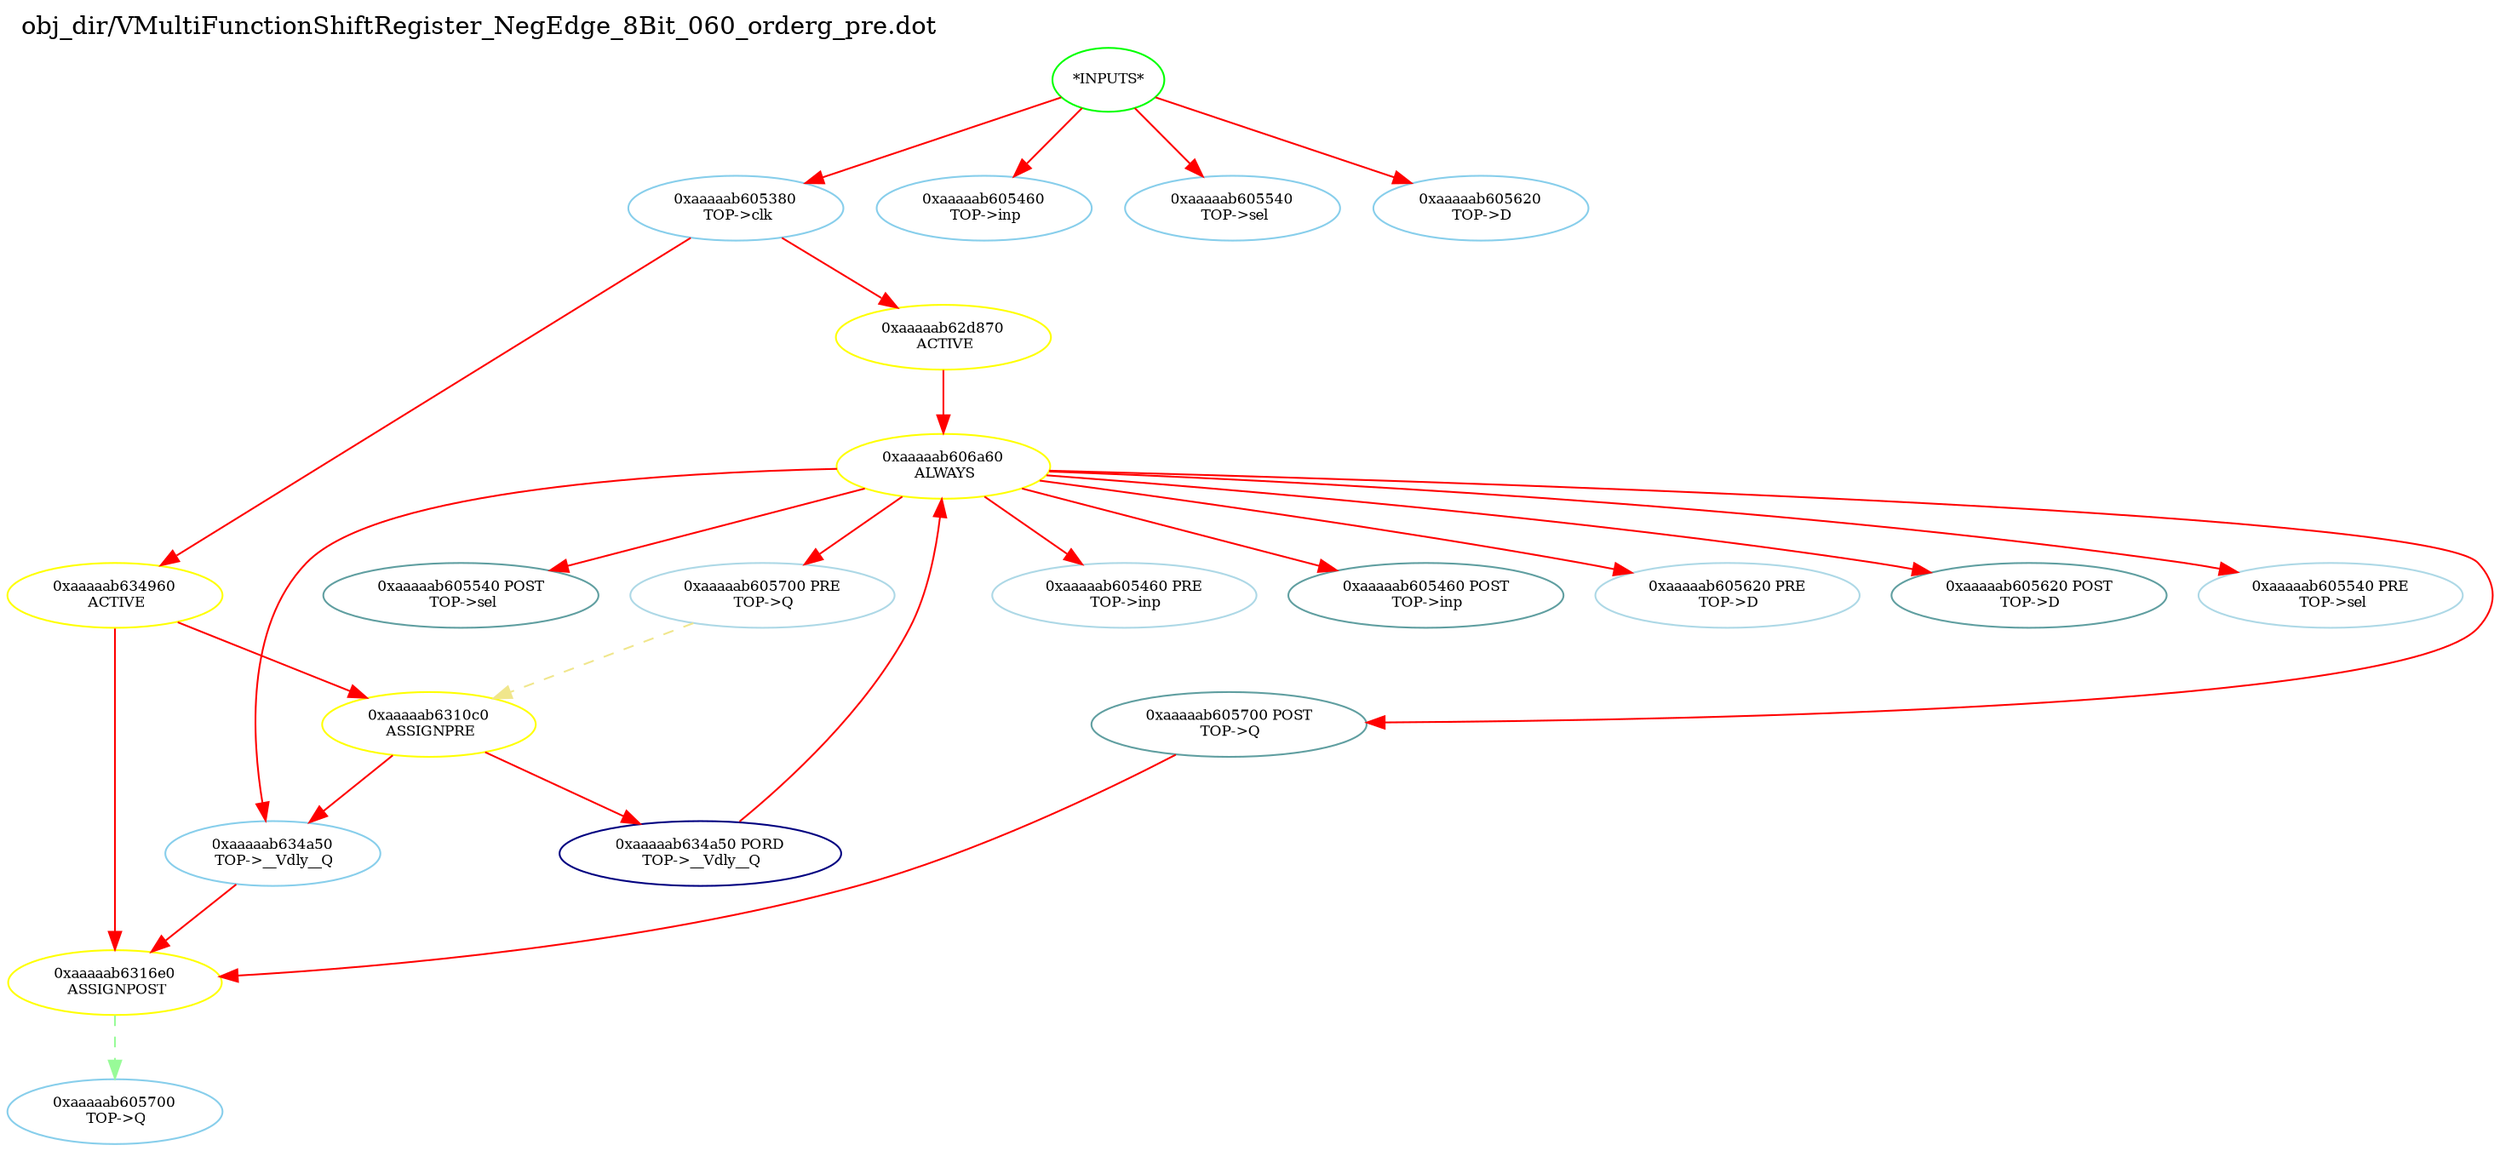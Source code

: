 digraph v3graph {
	graph	[label="obj_dir/VMultiFunctionShiftRegister_NegEdge_8Bit_060_orderg_pre.dot",
		 labelloc=t, labeljust=l,
		 //size="7.5,10",
		 rankdir=TB];
	n0	[fontsize=8 label="*INPUTS*", color=green];
	n0xaaaaab6051c0_1	[fontsize=8 label="0xaaaaab605380\n TOP->clk", color=skyblue];
	n0xaaaaab6051c0_2	[fontsize=8 label="0xaaaaab605460\n TOP->inp", color=skyblue];
	n0xaaaaab6051c0_3	[fontsize=8 label="0xaaaaab605540\n TOP->sel", color=skyblue];
	n0xaaaaab6051c0_4	[fontsize=8 label="0xaaaaab605620\n TOP->D", color=skyblue];
	n0xaaaaab6051c0_5	[fontsize=8 label="0xaaaaab62d870\n ACTIVE", color=yellow];
	n0xaaaaab6051c0_6	[fontsize=8 label="0xaaaaab606a60\n ALWAYS", color=yellow];
	n0xaaaaab6051c0_7	[fontsize=8 label="0xaaaaab605540 PRE\n TOP->sel", color=lightblue];
	n0xaaaaab6051c0_8	[fontsize=8 label="0xaaaaab605540 POST\n TOP->sel", color=CadetBlue];
	n0xaaaaab6051c0_9	[fontsize=8 label="0xaaaaab605700 PRE\n TOP->Q", color=lightblue];
	n0xaaaaab6051c0_10	[fontsize=8 label="0xaaaaab605700 POST\n TOP->Q", color=CadetBlue];
	n0xaaaaab6051c0_11	[fontsize=8 label="0xaaaaab605460 PRE\n TOP->inp", color=lightblue];
	n0xaaaaab6051c0_12	[fontsize=8 label="0xaaaaab605460 POST\n TOP->inp", color=CadetBlue];
	n0xaaaaab6051c0_13	[fontsize=8 label="0xaaaaab605620 PRE\n TOP->D", color=lightblue];
	n0xaaaaab6051c0_14	[fontsize=8 label="0xaaaaab605620 POST\n TOP->D", color=CadetBlue];
	n0xaaaaab6051c0_15	[fontsize=8 label="0xaaaaab634a50 PORD\n TOP->__Vdly__Q", color=NavyBlue];
	n0xaaaaab6051c0_16	[fontsize=8 label="0xaaaaab634a50\n TOP->__Vdly__Q", color=skyblue];
	n0xaaaaab6051c0_17	[fontsize=8 label="0xaaaaab634960\n ACTIVE", color=yellow];
	n0xaaaaab6051c0_18	[fontsize=8 label="0xaaaaab6310c0\n ASSIGNPRE", color=yellow];
	n0xaaaaab6051c0_19	[fontsize=8 label="0xaaaaab6316e0\n ASSIGNPOST", color=yellow];
	n0xaaaaab6051c0_20	[fontsize=8 label="0xaaaaab605700\n TOP->Q", color=skyblue];
	n0 -> n0xaaaaab6051c0_1 [fontsize=8 label="" weight=1 color=red];
	n0 -> n0xaaaaab6051c0_2 [fontsize=8 label="" weight=1 color=red];
	n0 -> n0xaaaaab6051c0_3 [fontsize=8 label="" weight=1 color=red];
	n0 -> n0xaaaaab6051c0_4 [fontsize=8 label="" weight=1 color=red];
	n0xaaaaab6051c0_1 -> n0xaaaaab6051c0_5 [fontsize=8 label="" weight=8 color=red];
	n0xaaaaab6051c0_1 -> n0xaaaaab6051c0_17 [fontsize=8 label="" weight=8 color=red];
	n0xaaaaab6051c0_5 -> n0xaaaaab6051c0_6 [fontsize=8 label="" weight=32 color=red];
	n0xaaaaab6051c0_6 -> n0xaaaaab6051c0_7 [fontsize=8 label="" weight=32 color=red];
	n0xaaaaab6051c0_6 -> n0xaaaaab6051c0_8 [fontsize=8 label="" weight=2 color=red];
	n0xaaaaab6051c0_6 -> n0xaaaaab6051c0_9 [fontsize=8 label="" weight=32 color=red];
	n0xaaaaab6051c0_6 -> n0xaaaaab6051c0_10 [fontsize=8 label="" weight=2 color=red];
	n0xaaaaab6051c0_6 -> n0xaaaaab6051c0_11 [fontsize=8 label="" weight=32 color=red];
	n0xaaaaab6051c0_6 -> n0xaaaaab6051c0_12 [fontsize=8 label="" weight=2 color=red];
	n0xaaaaab6051c0_6 -> n0xaaaaab6051c0_13 [fontsize=8 label="" weight=32 color=red];
	n0xaaaaab6051c0_6 -> n0xaaaaab6051c0_14 [fontsize=8 label="" weight=2 color=red];
	n0xaaaaab6051c0_6 -> n0xaaaaab6051c0_16 [fontsize=8 label="" weight=32 color=red];
	n0xaaaaab6051c0_9 -> n0xaaaaab6051c0_18 [fontsize=8 label="" weight=3 color=khaki style=dashed];
	n0xaaaaab6051c0_10 -> n0xaaaaab6051c0_19 [fontsize=8 label="" weight=2 color=red];
	n0xaaaaab6051c0_15 -> n0xaaaaab6051c0_6 [fontsize=8 label="" weight=32 color=red];
	n0xaaaaab6051c0_16 -> n0xaaaaab6051c0_19 [fontsize=8 label="" weight=8 color=red];
	n0xaaaaab6051c0_17 -> n0xaaaaab6051c0_18 [fontsize=8 label="" weight=32 color=red];
	n0xaaaaab6051c0_17 -> n0xaaaaab6051c0_19 [fontsize=8 label="" weight=32 color=red];
	n0xaaaaab6051c0_18 -> n0xaaaaab6051c0_15 [fontsize=8 label="" weight=32 color=red];
	n0xaaaaab6051c0_18 -> n0xaaaaab6051c0_16 [fontsize=8 label="" weight=32 color=red];
	n0xaaaaab6051c0_19 -> n0xaaaaab6051c0_20 [fontsize=8 label="" weight=1 color=PaleGreen style=dashed];
}
